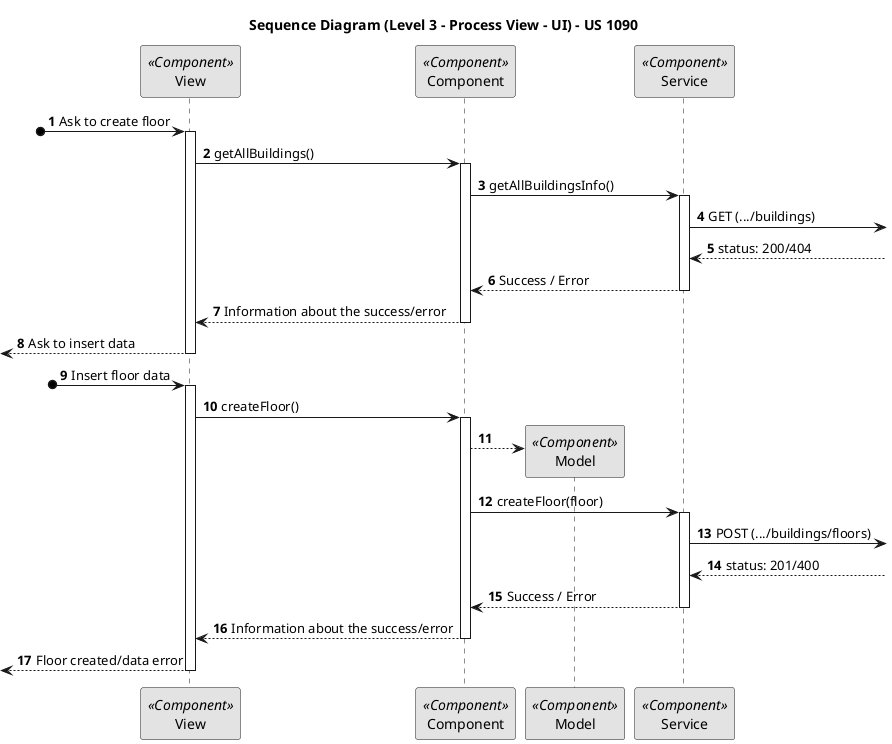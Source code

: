 @startuml
skinparam monochrome true
skinparam packageStyle rectangle
skinparam shadowing false

title Sequence Diagram (Level 3 - Process View - UI) - US 1090
autonumber

participant "View" as View <<Component>>
participant "Component" as Component <<Component>>
participant "Model" as Model <<Component>>
participant "Service" as Service <<Component>>

?o-> View : Ask to create floor
activate View
    View -> Component : getAllBuildings()
    activate Component
        Component -> Service : getAllBuildingsInfo()
        activate Service
            Service -> : GET (.../buildings)
            Service <--: status: 200/404
            Service --> Component : Success / Error
        deactivate Service

        Component --> View : Information about the success/error
    deactivate Component
<-- View : Ask to insert data
deactivate View

?o-> View : Insert floor data
activate View
    View -> Component : createFloor()
    activate Component
        Component --> Model** :
        Component -> Service : createFloor(floor)
        activate Service
            Service -> : POST (.../buildings/floors)
            Service <--: status: 201/400
            Service --> Component : Success / Error
        deactivate Service

        Component --> View : Information about the success/error
    deactivate Component
<-- View : Floor created/data error
deactivate View

@enduml

